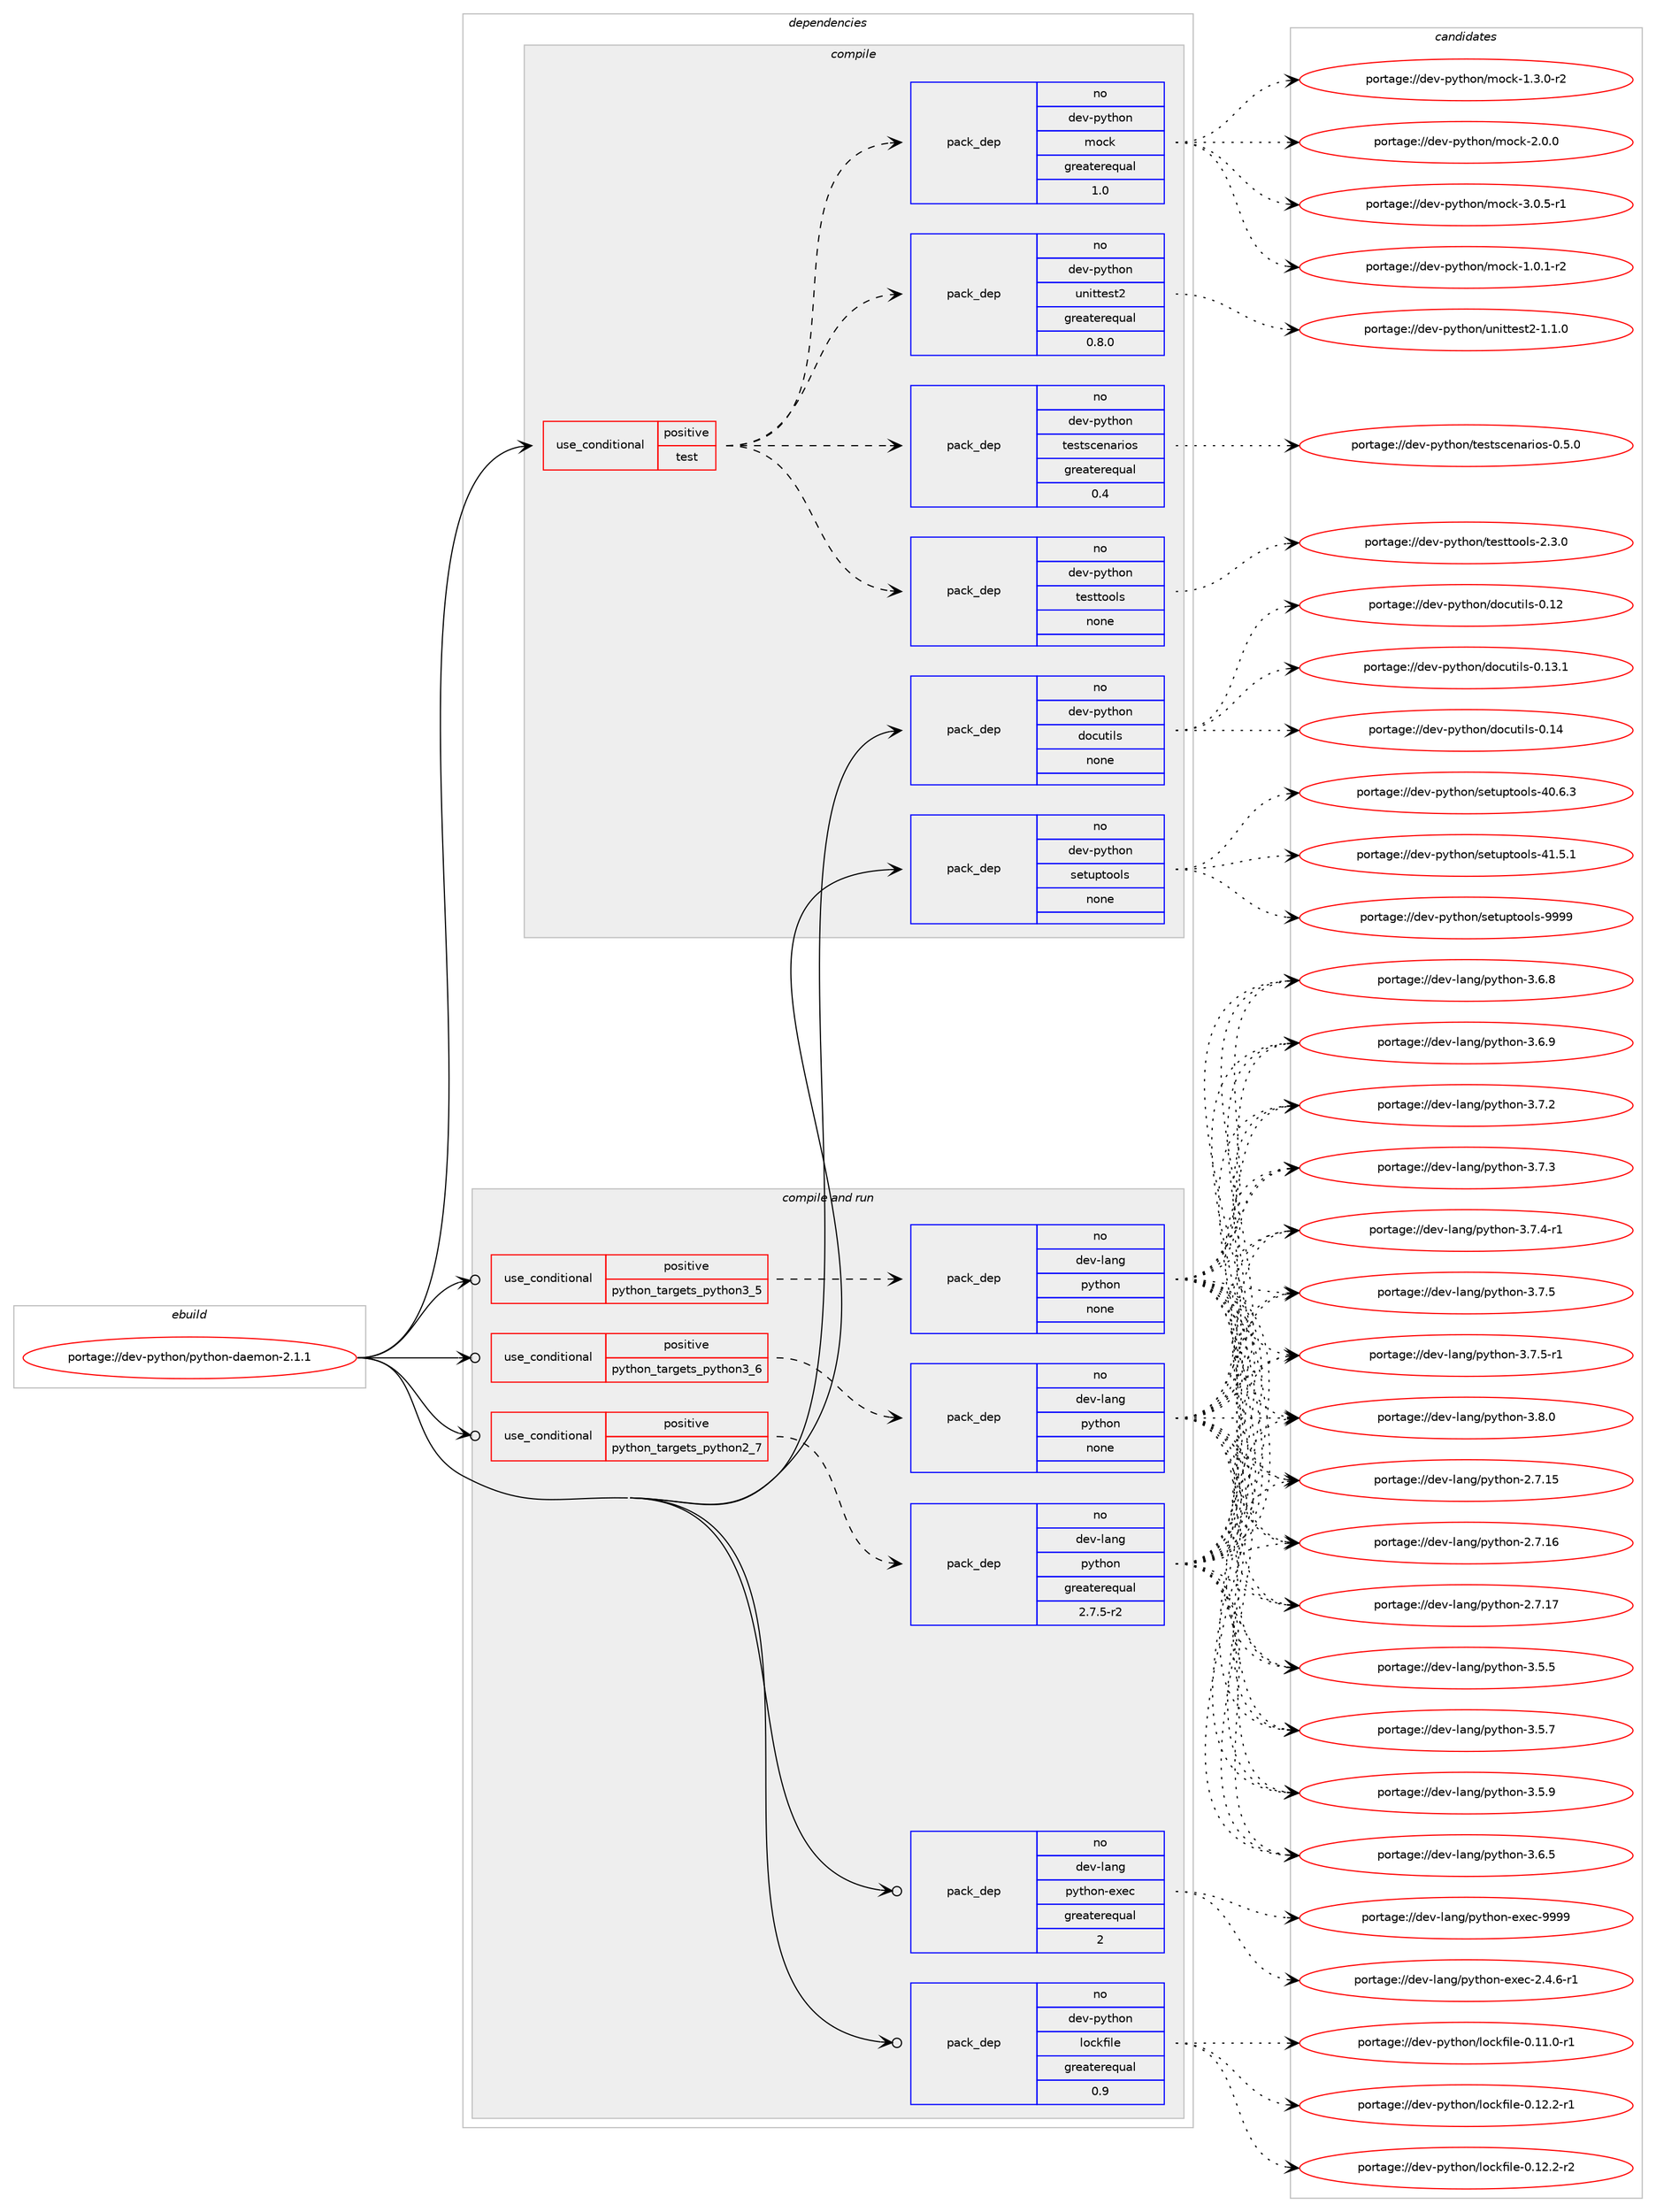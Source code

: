 digraph prolog {

# *************
# Graph options
# *************

newrank=true;
concentrate=true;
compound=true;
graph [rankdir=LR,fontname=Helvetica,fontsize=10,ranksep=1.5];#, ranksep=2.5, nodesep=0.2];
edge  [arrowhead=vee];
node  [fontname=Helvetica,fontsize=10];

# **********
# The ebuild
# **********

subgraph cluster_leftcol {
color=gray;
rank=same;
label=<<i>ebuild</i>>;
id [label="portage://dev-python/python-daemon-2.1.1", color=red, width=4, href="../dev-python/python-daemon-2.1.1.svg"];
}

# ****************
# The dependencies
# ****************

subgraph cluster_midcol {
color=gray;
label=<<i>dependencies</i>>;
subgraph cluster_compile {
fillcolor="#eeeeee";
style=filled;
label=<<i>compile</i>>;
subgraph cond36675 {
dependency165497 [label=<<TABLE BORDER="0" CELLBORDER="1" CELLSPACING="0" CELLPADDING="4"><TR><TD ROWSPAN="3" CELLPADDING="10">use_conditional</TD></TR><TR><TD>positive</TD></TR><TR><TD>test</TD></TR></TABLE>>, shape=none, color=red];
subgraph pack125428 {
dependency165498 [label=<<TABLE BORDER="0" CELLBORDER="1" CELLSPACING="0" CELLPADDING="4" WIDTH="220"><TR><TD ROWSPAN="6" CELLPADDING="30">pack_dep</TD></TR><TR><TD WIDTH="110">no</TD></TR><TR><TD>dev-python</TD></TR><TR><TD>unittest2</TD></TR><TR><TD>greaterequal</TD></TR><TR><TD>0.8.0</TD></TR></TABLE>>, shape=none, color=blue];
}
dependency165497:e -> dependency165498:w [weight=20,style="dashed",arrowhead="vee"];
subgraph pack125429 {
dependency165499 [label=<<TABLE BORDER="0" CELLBORDER="1" CELLSPACING="0" CELLPADDING="4" WIDTH="220"><TR><TD ROWSPAN="6" CELLPADDING="30">pack_dep</TD></TR><TR><TD WIDTH="110">no</TD></TR><TR><TD>dev-python</TD></TR><TR><TD>mock</TD></TR><TR><TD>greaterequal</TD></TR><TR><TD>1.0</TD></TR></TABLE>>, shape=none, color=blue];
}
dependency165497:e -> dependency165499:w [weight=20,style="dashed",arrowhead="vee"];
subgraph pack125430 {
dependency165500 [label=<<TABLE BORDER="0" CELLBORDER="1" CELLSPACING="0" CELLPADDING="4" WIDTH="220"><TR><TD ROWSPAN="6" CELLPADDING="30">pack_dep</TD></TR><TR><TD WIDTH="110">no</TD></TR><TR><TD>dev-python</TD></TR><TR><TD>testtools</TD></TR><TR><TD>none</TD></TR><TR><TD></TD></TR></TABLE>>, shape=none, color=blue];
}
dependency165497:e -> dependency165500:w [weight=20,style="dashed",arrowhead="vee"];
subgraph pack125431 {
dependency165501 [label=<<TABLE BORDER="0" CELLBORDER="1" CELLSPACING="0" CELLPADDING="4" WIDTH="220"><TR><TD ROWSPAN="6" CELLPADDING="30">pack_dep</TD></TR><TR><TD WIDTH="110">no</TD></TR><TR><TD>dev-python</TD></TR><TR><TD>testscenarios</TD></TR><TR><TD>greaterequal</TD></TR><TR><TD>0.4</TD></TR></TABLE>>, shape=none, color=blue];
}
dependency165497:e -> dependency165501:w [weight=20,style="dashed",arrowhead="vee"];
}
id:e -> dependency165497:w [weight=20,style="solid",arrowhead="vee"];
subgraph pack125432 {
dependency165502 [label=<<TABLE BORDER="0" CELLBORDER="1" CELLSPACING="0" CELLPADDING="4" WIDTH="220"><TR><TD ROWSPAN="6" CELLPADDING="30">pack_dep</TD></TR><TR><TD WIDTH="110">no</TD></TR><TR><TD>dev-python</TD></TR><TR><TD>docutils</TD></TR><TR><TD>none</TD></TR><TR><TD></TD></TR></TABLE>>, shape=none, color=blue];
}
id:e -> dependency165502:w [weight=20,style="solid",arrowhead="vee"];
subgraph pack125433 {
dependency165503 [label=<<TABLE BORDER="0" CELLBORDER="1" CELLSPACING="0" CELLPADDING="4" WIDTH="220"><TR><TD ROWSPAN="6" CELLPADDING="30">pack_dep</TD></TR><TR><TD WIDTH="110">no</TD></TR><TR><TD>dev-python</TD></TR><TR><TD>setuptools</TD></TR><TR><TD>none</TD></TR><TR><TD></TD></TR></TABLE>>, shape=none, color=blue];
}
id:e -> dependency165503:w [weight=20,style="solid",arrowhead="vee"];
}
subgraph cluster_compileandrun {
fillcolor="#eeeeee";
style=filled;
label=<<i>compile and run</i>>;
subgraph cond36676 {
dependency165504 [label=<<TABLE BORDER="0" CELLBORDER="1" CELLSPACING="0" CELLPADDING="4"><TR><TD ROWSPAN="3" CELLPADDING="10">use_conditional</TD></TR><TR><TD>positive</TD></TR><TR><TD>python_targets_python2_7</TD></TR></TABLE>>, shape=none, color=red];
subgraph pack125434 {
dependency165505 [label=<<TABLE BORDER="0" CELLBORDER="1" CELLSPACING="0" CELLPADDING="4" WIDTH="220"><TR><TD ROWSPAN="6" CELLPADDING="30">pack_dep</TD></TR><TR><TD WIDTH="110">no</TD></TR><TR><TD>dev-lang</TD></TR><TR><TD>python</TD></TR><TR><TD>greaterequal</TD></TR><TR><TD>2.7.5-r2</TD></TR></TABLE>>, shape=none, color=blue];
}
dependency165504:e -> dependency165505:w [weight=20,style="dashed",arrowhead="vee"];
}
id:e -> dependency165504:w [weight=20,style="solid",arrowhead="odotvee"];
subgraph cond36677 {
dependency165506 [label=<<TABLE BORDER="0" CELLBORDER="1" CELLSPACING="0" CELLPADDING="4"><TR><TD ROWSPAN="3" CELLPADDING="10">use_conditional</TD></TR><TR><TD>positive</TD></TR><TR><TD>python_targets_python3_5</TD></TR></TABLE>>, shape=none, color=red];
subgraph pack125435 {
dependency165507 [label=<<TABLE BORDER="0" CELLBORDER="1" CELLSPACING="0" CELLPADDING="4" WIDTH="220"><TR><TD ROWSPAN="6" CELLPADDING="30">pack_dep</TD></TR><TR><TD WIDTH="110">no</TD></TR><TR><TD>dev-lang</TD></TR><TR><TD>python</TD></TR><TR><TD>none</TD></TR><TR><TD></TD></TR></TABLE>>, shape=none, color=blue];
}
dependency165506:e -> dependency165507:w [weight=20,style="dashed",arrowhead="vee"];
}
id:e -> dependency165506:w [weight=20,style="solid",arrowhead="odotvee"];
subgraph cond36678 {
dependency165508 [label=<<TABLE BORDER="0" CELLBORDER="1" CELLSPACING="0" CELLPADDING="4"><TR><TD ROWSPAN="3" CELLPADDING="10">use_conditional</TD></TR><TR><TD>positive</TD></TR><TR><TD>python_targets_python3_6</TD></TR></TABLE>>, shape=none, color=red];
subgraph pack125436 {
dependency165509 [label=<<TABLE BORDER="0" CELLBORDER="1" CELLSPACING="0" CELLPADDING="4" WIDTH="220"><TR><TD ROWSPAN="6" CELLPADDING="30">pack_dep</TD></TR><TR><TD WIDTH="110">no</TD></TR><TR><TD>dev-lang</TD></TR><TR><TD>python</TD></TR><TR><TD>none</TD></TR><TR><TD></TD></TR></TABLE>>, shape=none, color=blue];
}
dependency165508:e -> dependency165509:w [weight=20,style="dashed",arrowhead="vee"];
}
id:e -> dependency165508:w [weight=20,style="solid",arrowhead="odotvee"];
subgraph pack125437 {
dependency165510 [label=<<TABLE BORDER="0" CELLBORDER="1" CELLSPACING="0" CELLPADDING="4" WIDTH="220"><TR><TD ROWSPAN="6" CELLPADDING="30">pack_dep</TD></TR><TR><TD WIDTH="110">no</TD></TR><TR><TD>dev-lang</TD></TR><TR><TD>python-exec</TD></TR><TR><TD>greaterequal</TD></TR><TR><TD>2</TD></TR></TABLE>>, shape=none, color=blue];
}
id:e -> dependency165510:w [weight=20,style="solid",arrowhead="odotvee"];
subgraph pack125438 {
dependency165511 [label=<<TABLE BORDER="0" CELLBORDER="1" CELLSPACING="0" CELLPADDING="4" WIDTH="220"><TR><TD ROWSPAN="6" CELLPADDING="30">pack_dep</TD></TR><TR><TD WIDTH="110">no</TD></TR><TR><TD>dev-python</TD></TR><TR><TD>lockfile</TD></TR><TR><TD>greaterequal</TD></TR><TR><TD>0.9</TD></TR></TABLE>>, shape=none, color=blue];
}
id:e -> dependency165511:w [weight=20,style="solid",arrowhead="odotvee"];
}
subgraph cluster_run {
fillcolor="#eeeeee";
style=filled;
label=<<i>run</i>>;
}
}

# **************
# The candidates
# **************

subgraph cluster_choices {
rank=same;
color=gray;
label=<<i>candidates</i>>;

subgraph choice125428 {
color=black;
nodesep=1;
choiceportage100101118451121211161041111104711711010511611610111511650454946494648 [label="portage://dev-python/unittest2-1.1.0", color=red, width=4,href="../dev-python/unittest2-1.1.0.svg"];
dependency165498:e -> choiceportage100101118451121211161041111104711711010511611610111511650454946494648:w [style=dotted,weight="100"];
}
subgraph choice125429 {
color=black;
nodesep=1;
choiceportage1001011184511212111610411111047109111991074549464846494511450 [label="portage://dev-python/mock-1.0.1-r2", color=red, width=4,href="../dev-python/mock-1.0.1-r2.svg"];
choiceportage1001011184511212111610411111047109111991074549465146484511450 [label="portage://dev-python/mock-1.3.0-r2", color=red, width=4,href="../dev-python/mock-1.3.0-r2.svg"];
choiceportage100101118451121211161041111104710911199107455046484648 [label="portage://dev-python/mock-2.0.0", color=red, width=4,href="../dev-python/mock-2.0.0.svg"];
choiceportage1001011184511212111610411111047109111991074551464846534511449 [label="portage://dev-python/mock-3.0.5-r1", color=red, width=4,href="../dev-python/mock-3.0.5-r1.svg"];
dependency165499:e -> choiceportage1001011184511212111610411111047109111991074549464846494511450:w [style=dotted,weight="100"];
dependency165499:e -> choiceportage1001011184511212111610411111047109111991074549465146484511450:w [style=dotted,weight="100"];
dependency165499:e -> choiceportage100101118451121211161041111104710911199107455046484648:w [style=dotted,weight="100"];
dependency165499:e -> choiceportage1001011184511212111610411111047109111991074551464846534511449:w [style=dotted,weight="100"];
}
subgraph choice125430 {
color=black;
nodesep=1;
choiceportage1001011184511212111610411111047116101115116116111111108115455046514648 [label="portage://dev-python/testtools-2.3.0", color=red, width=4,href="../dev-python/testtools-2.3.0.svg"];
dependency165500:e -> choiceportage1001011184511212111610411111047116101115116116111111108115455046514648:w [style=dotted,weight="100"];
}
subgraph choice125431 {
color=black;
nodesep=1;
choiceportage10010111845112121116104111110471161011151161159910111097114105111115454846534648 [label="portage://dev-python/testscenarios-0.5.0", color=red, width=4,href="../dev-python/testscenarios-0.5.0.svg"];
dependency165501:e -> choiceportage10010111845112121116104111110471161011151161159910111097114105111115454846534648:w [style=dotted,weight="100"];
}
subgraph choice125432 {
color=black;
nodesep=1;
choiceportage1001011184511212111610411111047100111991171161051081154548464950 [label="portage://dev-python/docutils-0.12", color=red, width=4,href="../dev-python/docutils-0.12.svg"];
choiceportage10010111845112121116104111110471001119911711610510811545484649514649 [label="portage://dev-python/docutils-0.13.1", color=red, width=4,href="../dev-python/docutils-0.13.1.svg"];
choiceportage1001011184511212111610411111047100111991171161051081154548464952 [label="portage://dev-python/docutils-0.14", color=red, width=4,href="../dev-python/docutils-0.14.svg"];
dependency165502:e -> choiceportage1001011184511212111610411111047100111991171161051081154548464950:w [style=dotted,weight="100"];
dependency165502:e -> choiceportage10010111845112121116104111110471001119911711610510811545484649514649:w [style=dotted,weight="100"];
dependency165502:e -> choiceportage1001011184511212111610411111047100111991171161051081154548464952:w [style=dotted,weight="100"];
}
subgraph choice125433 {
color=black;
nodesep=1;
choiceportage100101118451121211161041111104711510111611711211611111110811545524846544651 [label="portage://dev-python/setuptools-40.6.3", color=red, width=4,href="../dev-python/setuptools-40.6.3.svg"];
choiceportage100101118451121211161041111104711510111611711211611111110811545524946534649 [label="portage://dev-python/setuptools-41.5.1", color=red, width=4,href="../dev-python/setuptools-41.5.1.svg"];
choiceportage10010111845112121116104111110471151011161171121161111111081154557575757 [label="portage://dev-python/setuptools-9999", color=red, width=4,href="../dev-python/setuptools-9999.svg"];
dependency165503:e -> choiceportage100101118451121211161041111104711510111611711211611111110811545524846544651:w [style=dotted,weight="100"];
dependency165503:e -> choiceportage100101118451121211161041111104711510111611711211611111110811545524946534649:w [style=dotted,weight="100"];
dependency165503:e -> choiceportage10010111845112121116104111110471151011161171121161111111081154557575757:w [style=dotted,weight="100"];
}
subgraph choice125434 {
color=black;
nodesep=1;
choiceportage10010111845108971101034711212111610411111045504655464953 [label="portage://dev-lang/python-2.7.15", color=red, width=4,href="../dev-lang/python-2.7.15.svg"];
choiceportage10010111845108971101034711212111610411111045504655464954 [label="portage://dev-lang/python-2.7.16", color=red, width=4,href="../dev-lang/python-2.7.16.svg"];
choiceportage10010111845108971101034711212111610411111045504655464955 [label="portage://dev-lang/python-2.7.17", color=red, width=4,href="../dev-lang/python-2.7.17.svg"];
choiceportage100101118451089711010347112121116104111110455146534653 [label="portage://dev-lang/python-3.5.5", color=red, width=4,href="../dev-lang/python-3.5.5.svg"];
choiceportage100101118451089711010347112121116104111110455146534655 [label="portage://dev-lang/python-3.5.7", color=red, width=4,href="../dev-lang/python-3.5.7.svg"];
choiceportage100101118451089711010347112121116104111110455146534657 [label="portage://dev-lang/python-3.5.9", color=red, width=4,href="../dev-lang/python-3.5.9.svg"];
choiceportage100101118451089711010347112121116104111110455146544653 [label="portage://dev-lang/python-3.6.5", color=red, width=4,href="../dev-lang/python-3.6.5.svg"];
choiceportage100101118451089711010347112121116104111110455146544656 [label="portage://dev-lang/python-3.6.8", color=red, width=4,href="../dev-lang/python-3.6.8.svg"];
choiceportage100101118451089711010347112121116104111110455146544657 [label="portage://dev-lang/python-3.6.9", color=red, width=4,href="../dev-lang/python-3.6.9.svg"];
choiceportage100101118451089711010347112121116104111110455146554650 [label="portage://dev-lang/python-3.7.2", color=red, width=4,href="../dev-lang/python-3.7.2.svg"];
choiceportage100101118451089711010347112121116104111110455146554651 [label="portage://dev-lang/python-3.7.3", color=red, width=4,href="../dev-lang/python-3.7.3.svg"];
choiceportage1001011184510897110103471121211161041111104551465546524511449 [label="portage://dev-lang/python-3.7.4-r1", color=red, width=4,href="../dev-lang/python-3.7.4-r1.svg"];
choiceportage100101118451089711010347112121116104111110455146554653 [label="portage://dev-lang/python-3.7.5", color=red, width=4,href="../dev-lang/python-3.7.5.svg"];
choiceportage1001011184510897110103471121211161041111104551465546534511449 [label="portage://dev-lang/python-3.7.5-r1", color=red, width=4,href="../dev-lang/python-3.7.5-r1.svg"];
choiceportage100101118451089711010347112121116104111110455146564648 [label="portage://dev-lang/python-3.8.0", color=red, width=4,href="../dev-lang/python-3.8.0.svg"];
dependency165505:e -> choiceportage10010111845108971101034711212111610411111045504655464953:w [style=dotted,weight="100"];
dependency165505:e -> choiceportage10010111845108971101034711212111610411111045504655464954:w [style=dotted,weight="100"];
dependency165505:e -> choiceportage10010111845108971101034711212111610411111045504655464955:w [style=dotted,weight="100"];
dependency165505:e -> choiceportage100101118451089711010347112121116104111110455146534653:w [style=dotted,weight="100"];
dependency165505:e -> choiceportage100101118451089711010347112121116104111110455146534655:w [style=dotted,weight="100"];
dependency165505:e -> choiceportage100101118451089711010347112121116104111110455146534657:w [style=dotted,weight="100"];
dependency165505:e -> choiceportage100101118451089711010347112121116104111110455146544653:w [style=dotted,weight="100"];
dependency165505:e -> choiceportage100101118451089711010347112121116104111110455146544656:w [style=dotted,weight="100"];
dependency165505:e -> choiceportage100101118451089711010347112121116104111110455146544657:w [style=dotted,weight="100"];
dependency165505:e -> choiceportage100101118451089711010347112121116104111110455146554650:w [style=dotted,weight="100"];
dependency165505:e -> choiceportage100101118451089711010347112121116104111110455146554651:w [style=dotted,weight="100"];
dependency165505:e -> choiceportage1001011184510897110103471121211161041111104551465546524511449:w [style=dotted,weight="100"];
dependency165505:e -> choiceportage100101118451089711010347112121116104111110455146554653:w [style=dotted,weight="100"];
dependency165505:e -> choiceportage1001011184510897110103471121211161041111104551465546534511449:w [style=dotted,weight="100"];
dependency165505:e -> choiceportage100101118451089711010347112121116104111110455146564648:w [style=dotted,weight="100"];
}
subgraph choice125435 {
color=black;
nodesep=1;
choiceportage10010111845108971101034711212111610411111045504655464953 [label="portage://dev-lang/python-2.7.15", color=red, width=4,href="../dev-lang/python-2.7.15.svg"];
choiceportage10010111845108971101034711212111610411111045504655464954 [label="portage://dev-lang/python-2.7.16", color=red, width=4,href="../dev-lang/python-2.7.16.svg"];
choiceportage10010111845108971101034711212111610411111045504655464955 [label="portage://dev-lang/python-2.7.17", color=red, width=4,href="../dev-lang/python-2.7.17.svg"];
choiceportage100101118451089711010347112121116104111110455146534653 [label="portage://dev-lang/python-3.5.5", color=red, width=4,href="../dev-lang/python-3.5.5.svg"];
choiceportage100101118451089711010347112121116104111110455146534655 [label="portage://dev-lang/python-3.5.7", color=red, width=4,href="../dev-lang/python-3.5.7.svg"];
choiceportage100101118451089711010347112121116104111110455146534657 [label="portage://dev-lang/python-3.5.9", color=red, width=4,href="../dev-lang/python-3.5.9.svg"];
choiceportage100101118451089711010347112121116104111110455146544653 [label="portage://dev-lang/python-3.6.5", color=red, width=4,href="../dev-lang/python-3.6.5.svg"];
choiceportage100101118451089711010347112121116104111110455146544656 [label="portage://dev-lang/python-3.6.8", color=red, width=4,href="../dev-lang/python-3.6.8.svg"];
choiceportage100101118451089711010347112121116104111110455146544657 [label="portage://dev-lang/python-3.6.9", color=red, width=4,href="../dev-lang/python-3.6.9.svg"];
choiceportage100101118451089711010347112121116104111110455146554650 [label="portage://dev-lang/python-3.7.2", color=red, width=4,href="../dev-lang/python-3.7.2.svg"];
choiceportage100101118451089711010347112121116104111110455146554651 [label="portage://dev-lang/python-3.7.3", color=red, width=4,href="../dev-lang/python-3.7.3.svg"];
choiceportage1001011184510897110103471121211161041111104551465546524511449 [label="portage://dev-lang/python-3.7.4-r1", color=red, width=4,href="../dev-lang/python-3.7.4-r1.svg"];
choiceportage100101118451089711010347112121116104111110455146554653 [label="portage://dev-lang/python-3.7.5", color=red, width=4,href="../dev-lang/python-3.7.5.svg"];
choiceportage1001011184510897110103471121211161041111104551465546534511449 [label="portage://dev-lang/python-3.7.5-r1", color=red, width=4,href="../dev-lang/python-3.7.5-r1.svg"];
choiceportage100101118451089711010347112121116104111110455146564648 [label="portage://dev-lang/python-3.8.0", color=red, width=4,href="../dev-lang/python-3.8.0.svg"];
dependency165507:e -> choiceportage10010111845108971101034711212111610411111045504655464953:w [style=dotted,weight="100"];
dependency165507:e -> choiceportage10010111845108971101034711212111610411111045504655464954:w [style=dotted,weight="100"];
dependency165507:e -> choiceportage10010111845108971101034711212111610411111045504655464955:w [style=dotted,weight="100"];
dependency165507:e -> choiceportage100101118451089711010347112121116104111110455146534653:w [style=dotted,weight="100"];
dependency165507:e -> choiceportage100101118451089711010347112121116104111110455146534655:w [style=dotted,weight="100"];
dependency165507:e -> choiceportage100101118451089711010347112121116104111110455146534657:w [style=dotted,weight="100"];
dependency165507:e -> choiceportage100101118451089711010347112121116104111110455146544653:w [style=dotted,weight="100"];
dependency165507:e -> choiceportage100101118451089711010347112121116104111110455146544656:w [style=dotted,weight="100"];
dependency165507:e -> choiceportage100101118451089711010347112121116104111110455146544657:w [style=dotted,weight="100"];
dependency165507:e -> choiceportage100101118451089711010347112121116104111110455146554650:w [style=dotted,weight="100"];
dependency165507:e -> choiceportage100101118451089711010347112121116104111110455146554651:w [style=dotted,weight="100"];
dependency165507:e -> choiceportage1001011184510897110103471121211161041111104551465546524511449:w [style=dotted,weight="100"];
dependency165507:e -> choiceportage100101118451089711010347112121116104111110455146554653:w [style=dotted,weight="100"];
dependency165507:e -> choiceportage1001011184510897110103471121211161041111104551465546534511449:w [style=dotted,weight="100"];
dependency165507:e -> choiceportage100101118451089711010347112121116104111110455146564648:w [style=dotted,weight="100"];
}
subgraph choice125436 {
color=black;
nodesep=1;
choiceportage10010111845108971101034711212111610411111045504655464953 [label="portage://dev-lang/python-2.7.15", color=red, width=4,href="../dev-lang/python-2.7.15.svg"];
choiceportage10010111845108971101034711212111610411111045504655464954 [label="portage://dev-lang/python-2.7.16", color=red, width=4,href="../dev-lang/python-2.7.16.svg"];
choiceportage10010111845108971101034711212111610411111045504655464955 [label="portage://dev-lang/python-2.7.17", color=red, width=4,href="../dev-lang/python-2.7.17.svg"];
choiceportage100101118451089711010347112121116104111110455146534653 [label="portage://dev-lang/python-3.5.5", color=red, width=4,href="../dev-lang/python-3.5.5.svg"];
choiceportage100101118451089711010347112121116104111110455146534655 [label="portage://dev-lang/python-3.5.7", color=red, width=4,href="../dev-lang/python-3.5.7.svg"];
choiceportage100101118451089711010347112121116104111110455146534657 [label="portage://dev-lang/python-3.5.9", color=red, width=4,href="../dev-lang/python-3.5.9.svg"];
choiceportage100101118451089711010347112121116104111110455146544653 [label="portage://dev-lang/python-3.6.5", color=red, width=4,href="../dev-lang/python-3.6.5.svg"];
choiceportage100101118451089711010347112121116104111110455146544656 [label="portage://dev-lang/python-3.6.8", color=red, width=4,href="../dev-lang/python-3.6.8.svg"];
choiceportage100101118451089711010347112121116104111110455146544657 [label="portage://dev-lang/python-3.6.9", color=red, width=4,href="../dev-lang/python-3.6.9.svg"];
choiceportage100101118451089711010347112121116104111110455146554650 [label="portage://dev-lang/python-3.7.2", color=red, width=4,href="../dev-lang/python-3.7.2.svg"];
choiceportage100101118451089711010347112121116104111110455146554651 [label="portage://dev-lang/python-3.7.3", color=red, width=4,href="../dev-lang/python-3.7.3.svg"];
choiceportage1001011184510897110103471121211161041111104551465546524511449 [label="portage://dev-lang/python-3.7.4-r1", color=red, width=4,href="../dev-lang/python-3.7.4-r1.svg"];
choiceportage100101118451089711010347112121116104111110455146554653 [label="portage://dev-lang/python-3.7.5", color=red, width=4,href="../dev-lang/python-3.7.5.svg"];
choiceportage1001011184510897110103471121211161041111104551465546534511449 [label="portage://dev-lang/python-3.7.5-r1", color=red, width=4,href="../dev-lang/python-3.7.5-r1.svg"];
choiceportage100101118451089711010347112121116104111110455146564648 [label="portage://dev-lang/python-3.8.0", color=red, width=4,href="../dev-lang/python-3.8.0.svg"];
dependency165509:e -> choiceportage10010111845108971101034711212111610411111045504655464953:w [style=dotted,weight="100"];
dependency165509:e -> choiceportage10010111845108971101034711212111610411111045504655464954:w [style=dotted,weight="100"];
dependency165509:e -> choiceportage10010111845108971101034711212111610411111045504655464955:w [style=dotted,weight="100"];
dependency165509:e -> choiceportage100101118451089711010347112121116104111110455146534653:w [style=dotted,weight="100"];
dependency165509:e -> choiceportage100101118451089711010347112121116104111110455146534655:w [style=dotted,weight="100"];
dependency165509:e -> choiceportage100101118451089711010347112121116104111110455146534657:w [style=dotted,weight="100"];
dependency165509:e -> choiceportage100101118451089711010347112121116104111110455146544653:w [style=dotted,weight="100"];
dependency165509:e -> choiceportage100101118451089711010347112121116104111110455146544656:w [style=dotted,weight="100"];
dependency165509:e -> choiceportage100101118451089711010347112121116104111110455146544657:w [style=dotted,weight="100"];
dependency165509:e -> choiceportage100101118451089711010347112121116104111110455146554650:w [style=dotted,weight="100"];
dependency165509:e -> choiceportage100101118451089711010347112121116104111110455146554651:w [style=dotted,weight="100"];
dependency165509:e -> choiceportage1001011184510897110103471121211161041111104551465546524511449:w [style=dotted,weight="100"];
dependency165509:e -> choiceportage100101118451089711010347112121116104111110455146554653:w [style=dotted,weight="100"];
dependency165509:e -> choiceportage1001011184510897110103471121211161041111104551465546534511449:w [style=dotted,weight="100"];
dependency165509:e -> choiceportage100101118451089711010347112121116104111110455146564648:w [style=dotted,weight="100"];
}
subgraph choice125437 {
color=black;
nodesep=1;
choiceportage10010111845108971101034711212111610411111045101120101994550465246544511449 [label="portage://dev-lang/python-exec-2.4.6-r1", color=red, width=4,href="../dev-lang/python-exec-2.4.6-r1.svg"];
choiceportage10010111845108971101034711212111610411111045101120101994557575757 [label="portage://dev-lang/python-exec-9999", color=red, width=4,href="../dev-lang/python-exec-9999.svg"];
dependency165510:e -> choiceportage10010111845108971101034711212111610411111045101120101994550465246544511449:w [style=dotted,weight="100"];
dependency165510:e -> choiceportage10010111845108971101034711212111610411111045101120101994557575757:w [style=dotted,weight="100"];
}
subgraph choice125438 {
color=black;
nodesep=1;
choiceportage100101118451121211161041111104710811199107102105108101454846494946484511449 [label="portage://dev-python/lockfile-0.11.0-r1", color=red, width=4,href="../dev-python/lockfile-0.11.0-r1.svg"];
choiceportage100101118451121211161041111104710811199107102105108101454846495046504511449 [label="portage://dev-python/lockfile-0.12.2-r1", color=red, width=4,href="../dev-python/lockfile-0.12.2-r1.svg"];
choiceportage100101118451121211161041111104710811199107102105108101454846495046504511450 [label="portage://dev-python/lockfile-0.12.2-r2", color=red, width=4,href="../dev-python/lockfile-0.12.2-r2.svg"];
dependency165511:e -> choiceportage100101118451121211161041111104710811199107102105108101454846494946484511449:w [style=dotted,weight="100"];
dependency165511:e -> choiceportage100101118451121211161041111104710811199107102105108101454846495046504511449:w [style=dotted,weight="100"];
dependency165511:e -> choiceportage100101118451121211161041111104710811199107102105108101454846495046504511450:w [style=dotted,weight="100"];
}
}

}
